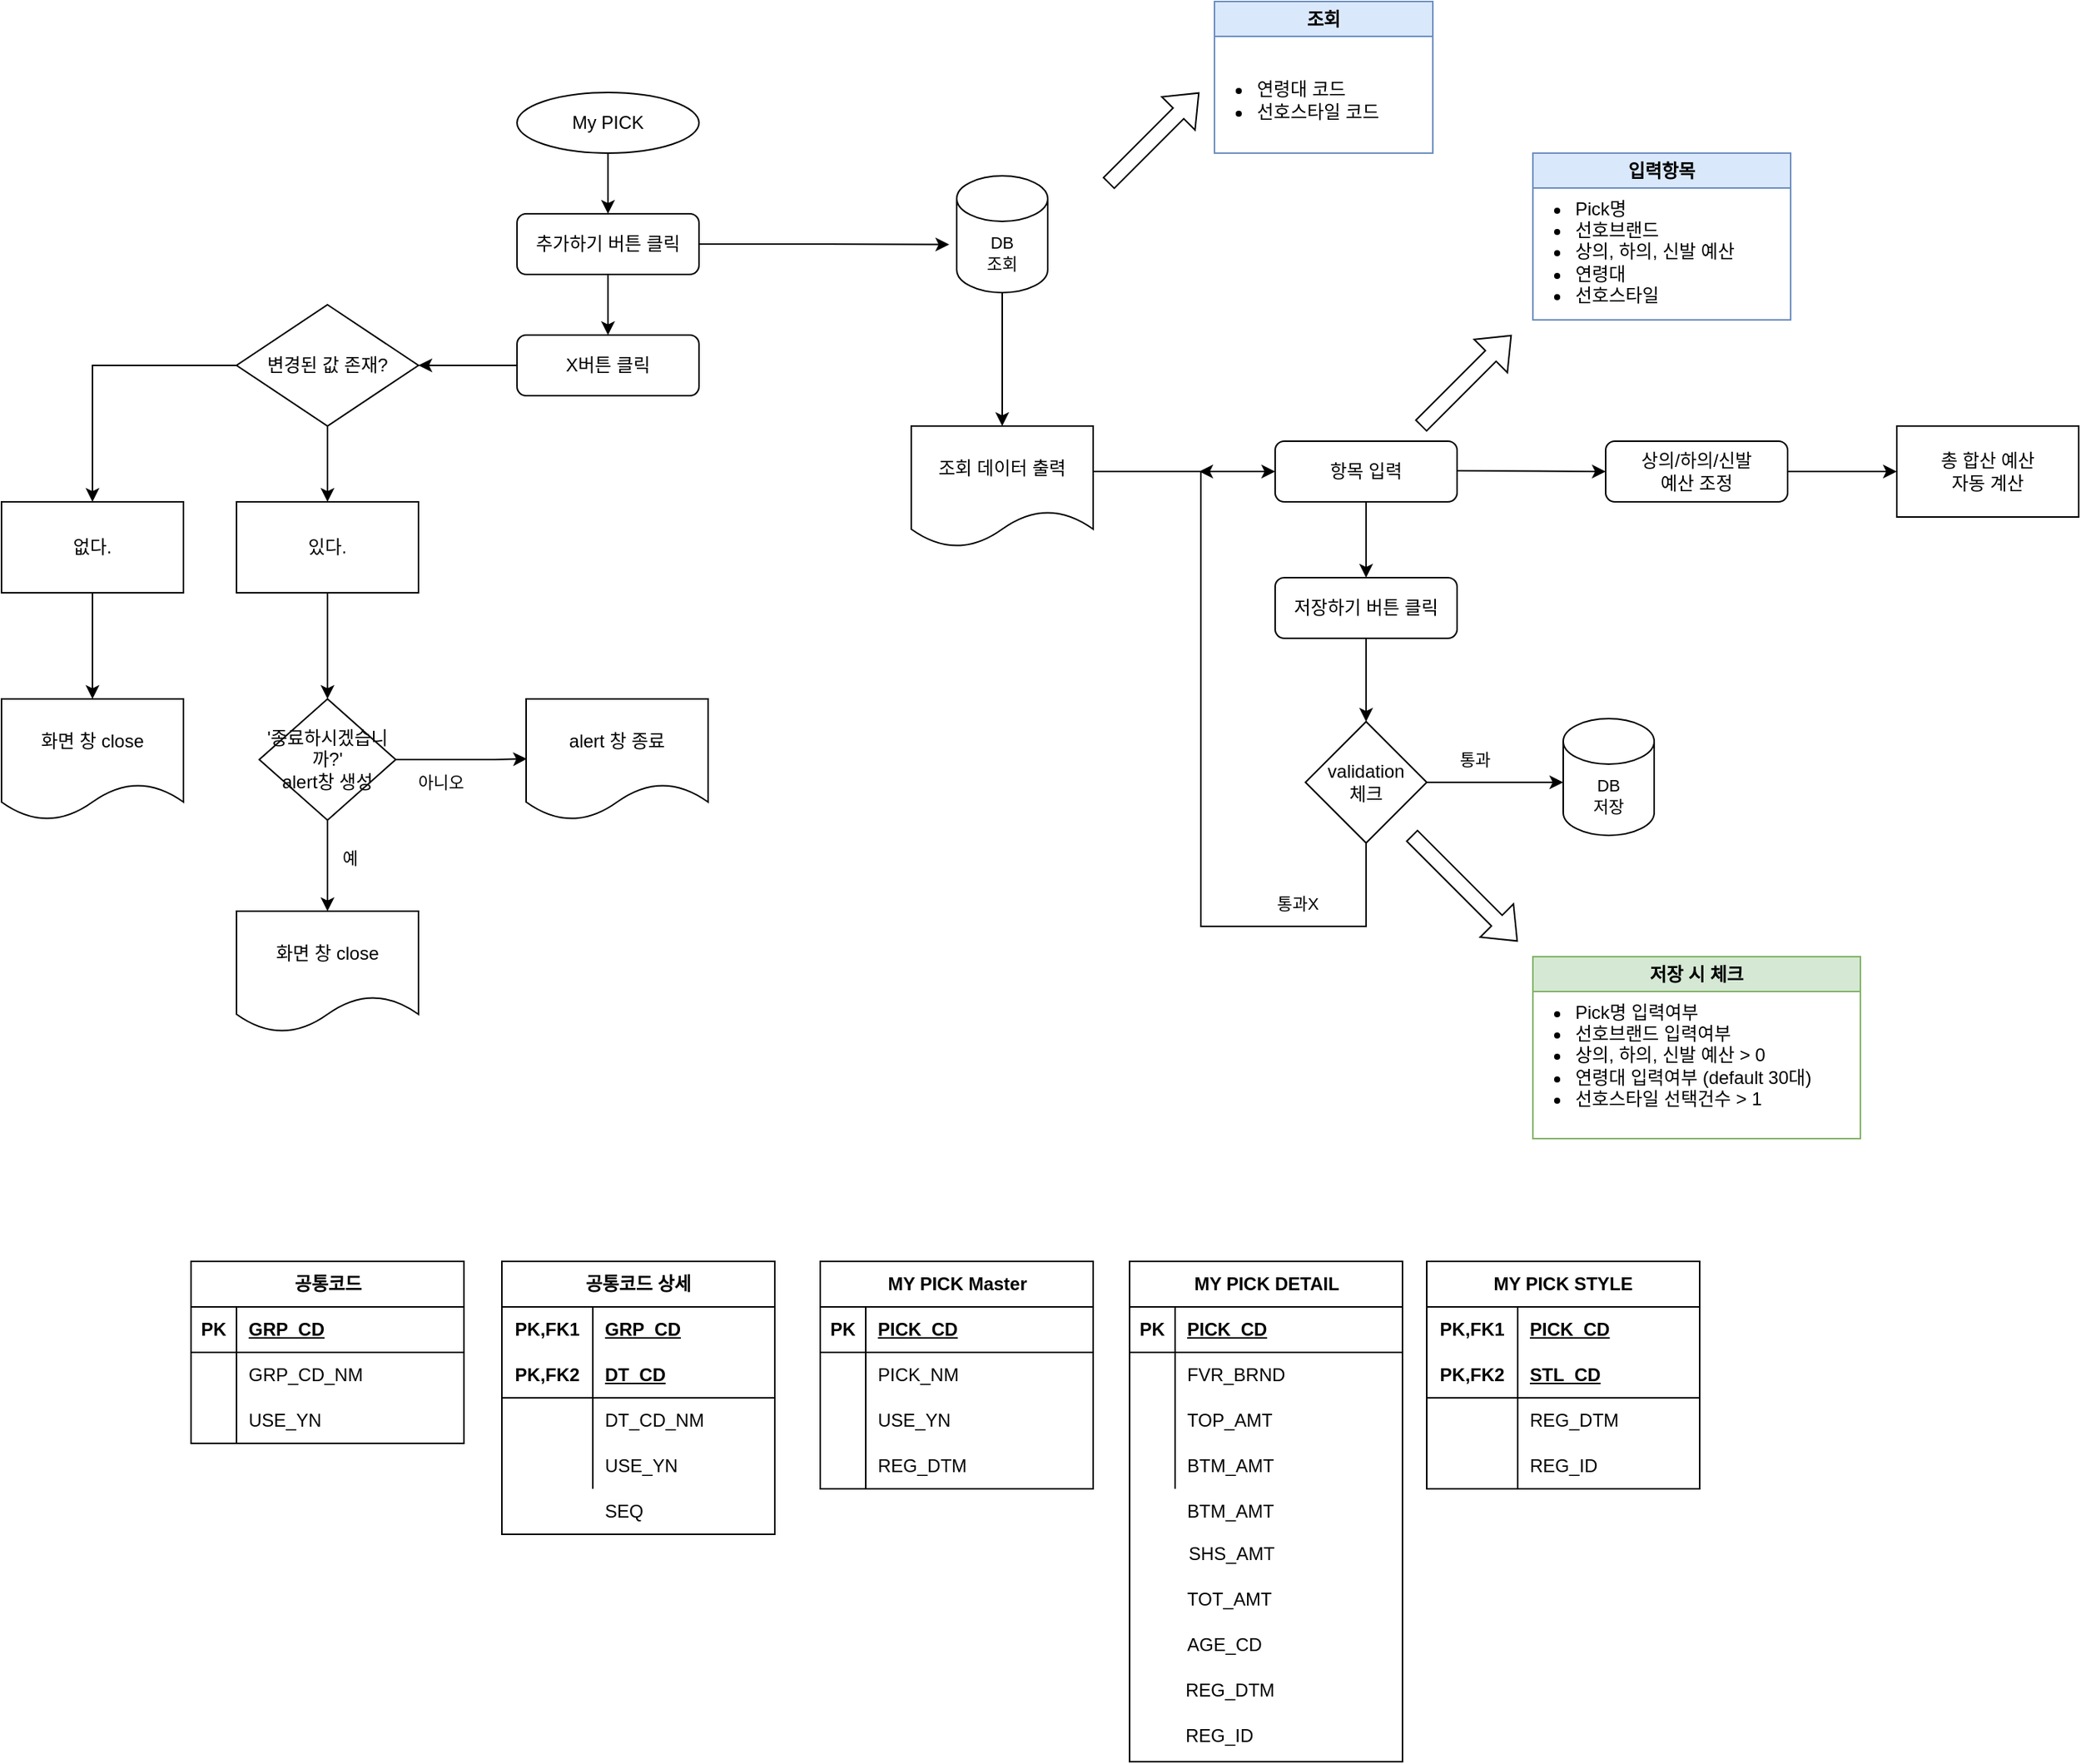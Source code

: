 <mxfile version="21.3.8" type="github">
  <diagram id="9M3qHXlabgps6SP91BO-" name="Page-1">
    <mxGraphModel dx="1418" dy="1916" grid="1" gridSize="10" guides="1" tooltips="1" connect="1" arrows="1" fold="1" page="1" pageScale="1" pageWidth="827" pageHeight="1169" math="0" shadow="0">
      <root>
        <mxCell id="0" />
        <mxCell id="1" parent="0" />
        <mxCell id="fzmjyrFyGPUT9gfRvAtI-3" value="" style="endArrow=classic;html=1;rounded=0;entryX=0.5;entryY=0;entryDx=0;entryDy=0;" parent="1" target="fzmjyrFyGPUT9gfRvAtI-10" edge="1">
          <mxGeometry width="50" height="50" relative="1" as="geometry">
            <mxPoint x="420" y="-701" as="sourcePoint" />
            <mxPoint x="414" y="-661" as="targetPoint" />
          </mxGeometry>
        </mxCell>
        <mxCell id="fzmjyrFyGPUT9gfRvAtI-9" value="My PICK" style="ellipse;whiteSpace=wrap;html=1;" parent="1" vertex="1">
          <mxGeometry x="360" y="-741" width="120" height="40" as="geometry" />
        </mxCell>
        <mxCell id="fzmjyrFyGPUT9gfRvAtI-10" value="추가하기 버튼 클릭" style="rounded=1;whiteSpace=wrap;html=1;" parent="1" vertex="1">
          <mxGeometry x="360" y="-661" width="120" height="40" as="geometry" />
        </mxCell>
        <mxCell id="fzmjyrFyGPUT9gfRvAtI-12" value="" style="endArrow=classic;html=1;rounded=0;" parent="1" edge="1" source="Lj1lpvWH2KxcPksHcl4Z-1">
          <mxGeometry width="50" height="50" relative="1" as="geometry">
            <mxPoint x="420" y="-621" as="sourcePoint" />
            <mxPoint x="420.5" y="-581" as="targetPoint" />
          </mxGeometry>
        </mxCell>
        <mxCell id="-nON0nGgF-exj52aO8rV-9" value="" style="edgeStyle=orthogonalEdgeStyle;rounded=0;orthogonalLoop=1;jettySize=auto;html=1;exitX=1;exitY=0.5;exitDx=0;exitDy=0;entryX=-0.083;entryY=0.588;entryDx=0;entryDy=0;entryPerimeter=0;" parent="1" source="fzmjyrFyGPUT9gfRvAtI-10" target="-nON0nGgF-exj52aO8rV-107" edge="1">
          <mxGeometry relative="1" as="geometry">
            <mxPoint x="630" y="-641" as="targetPoint" />
          </mxGeometry>
        </mxCell>
        <mxCell id="-nON0nGgF-exj52aO8rV-3" value="변경된 값 존재?" style="rhombus;whiteSpace=wrap;html=1;" parent="1" vertex="1">
          <mxGeometry x="175" y="-601" width="120" height="80" as="geometry" />
        </mxCell>
        <mxCell id="-nON0nGgF-exj52aO8rV-62" value="" style="edgeStyle=orthogonalEdgeStyle;rounded=0;orthogonalLoop=1;jettySize=auto;html=1;fontSize=11;entryX=0.5;entryY=0;entryDx=0;entryDy=0;exitX=0;exitY=0.5;exitDx=0;exitDy=0;" parent="1" source="-nON0nGgF-exj52aO8rV-3" target="-nON0nGgF-exj52aO8rV-5" edge="1">
          <mxGeometry relative="1" as="geometry">
            <mxPoint x="90" y="-601" as="sourcePoint" />
            <mxPoint x="100" y="-571" as="targetPoint" />
          </mxGeometry>
        </mxCell>
        <mxCell id="-nON0nGgF-exj52aO8rV-5" value="없다." style="whiteSpace=wrap;html=1;" parent="1" vertex="1">
          <mxGeometry x="20" y="-471" width="120" height="60" as="geometry" />
        </mxCell>
        <mxCell id="-nON0nGgF-exj52aO8rV-126" value="" style="edgeStyle=orthogonalEdgeStyle;rounded=0;orthogonalLoop=1;jettySize=auto;html=1;fontSize=11;exitX=0.5;exitY=1;exitDx=0;exitDy=0;entryX=0.5;entryY=0;entryDx=0;entryDy=0;" parent="1" source="-nON0nGgF-exj52aO8rV-35" target="Lj1lpvWH2KxcPksHcl4Z-9" edge="1">
          <mxGeometry relative="1" as="geometry" />
        </mxCell>
        <mxCell id="-nON0nGgF-exj52aO8rV-24" value="" style="edgeStyle=orthogonalEdgeStyle;rounded=0;orthogonalLoop=1;jettySize=auto;html=1;exitX=1;exitY=0.375;exitDx=0;exitDy=0;entryX=0;entryY=0.5;entryDx=0;entryDy=0;exitPerimeter=0;" parent="1" source="Lj1lpvWH2KxcPksHcl4Z-17" target="Lj1lpvWH2KxcPksHcl4Z-23" edge="1">
          <mxGeometry relative="1" as="geometry">
            <mxPoint x="940" y="-331" as="sourcePoint" />
            <mxPoint x="850" y="-491" as="targetPoint" />
          </mxGeometry>
        </mxCell>
        <mxCell id="-nON0nGgF-exj52aO8rV-35" value="&#39;종료하시겠습니까?&#39;&lt;br style=&quot;border-color: var(--border-color);&quot;&gt;alert창 생성" style="rhombus;whiteSpace=wrap;html=1;" parent="1" vertex="1">
          <mxGeometry x="190" y="-341" width="90" height="80" as="geometry" />
        </mxCell>
        <mxCell id="-nON0nGgF-exj52aO8rV-48" value="예" style="text;html=1;strokeColor=none;fillColor=none;align=center;verticalAlign=middle;whiteSpace=wrap;rounded=0;fontSize=11;" parent="1" vertex="1">
          <mxGeometry x="220" y="-251" width="60" height="30" as="geometry" />
        </mxCell>
        <mxCell id="-nON0nGgF-exj52aO8rV-60" value="" style="edgeStyle=orthogonalEdgeStyle;rounded=0;orthogonalLoop=1;jettySize=auto;html=1;fontSize=11;exitX=0.5;exitY=1;exitDx=0;exitDy=0;entryX=0.5;entryY=0;entryDx=0;entryDy=0;exitPerimeter=0;" parent="1" source="-nON0nGgF-exj52aO8rV-107" target="Lj1lpvWH2KxcPksHcl4Z-17" edge="1">
          <mxGeometry relative="1" as="geometry">
            <mxPoint x="680" y="-611" as="sourcePoint" />
            <mxPoint x="672" y="-521" as="targetPoint" />
          </mxGeometry>
        </mxCell>
        <mxCell id="-nON0nGgF-exj52aO8rV-82" value="validation &lt;br&gt;체크" style="rhombus;whiteSpace=wrap;html=1;" parent="1" vertex="1">
          <mxGeometry x="880" y="-326" width="80" height="80" as="geometry" />
        </mxCell>
        <mxCell id="-nON0nGgF-exj52aO8rV-103" value="통과" style="text;html=1;strokeColor=none;fillColor=none;align=center;verticalAlign=middle;whiteSpace=wrap;rounded=0;fontSize=11;" parent="1" vertex="1">
          <mxGeometry x="944" y="-316" width="96" height="30" as="geometry" />
        </mxCell>
        <mxCell id="-nON0nGgF-exj52aO8rV-107" value="DB&lt;br&gt;조회" style="shape=cylinder3;whiteSpace=wrap;html=1;boundedLbl=1;backgroundOutline=1;size=15;fontSize=11;" parent="1" vertex="1">
          <mxGeometry x="650" y="-686" width="60" height="77" as="geometry" />
        </mxCell>
        <mxCell id="-nON0nGgF-exj52aO8rV-123" value="" style="edgeStyle=orthogonalEdgeStyle;rounded=0;orthogonalLoop=1;jettySize=auto;html=1;fontSize=11;entryX=0.5;entryY=0;entryDx=0;entryDy=0;exitX=0.5;exitY=1;exitDx=0;exitDy=0;" parent="1" source="-nON0nGgF-exj52aO8rV-3" target="-nON0nGgF-exj52aO8rV-120" edge="1">
          <mxGeometry relative="1" as="geometry">
            <mxPoint x="530" y="-441" as="targetPoint" />
          </mxGeometry>
        </mxCell>
        <mxCell id="-nON0nGgF-exj52aO8rV-120" value="있다." style="whiteSpace=wrap;html=1;" parent="1" vertex="1">
          <mxGeometry x="175" y="-471" width="120" height="60" as="geometry" />
        </mxCell>
        <mxCell id="Lj1lpvWH2KxcPksHcl4Z-2" value="" style="endArrow=classic;html=1;rounded=0;" edge="1" parent="1" target="Lj1lpvWH2KxcPksHcl4Z-1">
          <mxGeometry width="50" height="50" relative="1" as="geometry">
            <mxPoint x="420" y="-621" as="sourcePoint" />
            <mxPoint x="420.5" y="-581" as="targetPoint" />
          </mxGeometry>
        </mxCell>
        <mxCell id="Lj1lpvWH2KxcPksHcl4Z-1" value="X버튼 클릭" style="rounded=1;whiteSpace=wrap;html=1;" vertex="1" parent="1">
          <mxGeometry x="360" y="-581" width="120" height="40" as="geometry" />
        </mxCell>
        <mxCell id="Lj1lpvWH2KxcPksHcl4Z-4" value="화면 창 close" style="shape=document;whiteSpace=wrap;html=1;boundedLbl=1;" vertex="1" parent="1">
          <mxGeometry x="20" y="-341" width="120" height="80" as="geometry" />
        </mxCell>
        <mxCell id="Lj1lpvWH2KxcPksHcl4Z-5" value="" style="edgeStyle=orthogonalEdgeStyle;rounded=0;orthogonalLoop=1;jettySize=auto;html=1;fontSize=11;entryX=0.5;entryY=0;entryDx=0;entryDy=0;exitX=0.5;exitY=1;exitDx=0;exitDy=0;" edge="1" parent="1" source="-nON0nGgF-exj52aO8rV-5" target="Lj1lpvWH2KxcPksHcl4Z-4">
          <mxGeometry relative="1" as="geometry">
            <mxPoint x="185" y="-551" as="sourcePoint" />
            <mxPoint x="120" y="-461" as="targetPoint" />
          </mxGeometry>
        </mxCell>
        <mxCell id="Lj1lpvWH2KxcPksHcl4Z-7" value="" style="edgeStyle=orthogonalEdgeStyle;rounded=0;orthogonalLoop=1;jettySize=auto;html=1;fontSize=11;entryX=0.5;entryY=0;entryDx=0;entryDy=0;exitX=0.5;exitY=1;exitDx=0;exitDy=0;" edge="1" parent="1" source="-nON0nGgF-exj52aO8rV-120">
          <mxGeometry relative="1" as="geometry">
            <mxPoint x="235" y="-341" as="targetPoint" />
            <mxPoint x="260" y="-381" as="sourcePoint" />
          </mxGeometry>
        </mxCell>
        <mxCell id="Lj1lpvWH2KxcPksHcl4Z-9" value="화면 창 close" style="shape=document;whiteSpace=wrap;html=1;boundedLbl=1;" vertex="1" parent="1">
          <mxGeometry x="175" y="-201" width="120" height="80" as="geometry" />
        </mxCell>
        <mxCell id="Lj1lpvWH2KxcPksHcl4Z-10" value="" style="edgeStyle=orthogonalEdgeStyle;rounded=0;orthogonalLoop=1;jettySize=auto;html=1;fontSize=11;exitX=1;exitY=0.5;exitDx=0;exitDy=0;" edge="1" parent="1" source="-nON0nGgF-exj52aO8rV-35">
          <mxGeometry relative="1" as="geometry">
            <Array as="points">
              <mxPoint x="345" y="-301" />
            </Array>
            <mxPoint x="289.5" y="-301.5" as="sourcePoint" />
            <mxPoint x="366.5" y="-301.5" as="targetPoint" />
          </mxGeometry>
        </mxCell>
        <mxCell id="Lj1lpvWH2KxcPksHcl4Z-11" value="아니오" style="text;html=1;strokeColor=none;fillColor=none;align=center;verticalAlign=middle;whiteSpace=wrap;rounded=0;fontSize=11;" vertex="1" parent="1">
          <mxGeometry x="280" y="-301" width="60" height="30" as="geometry" />
        </mxCell>
        <mxCell id="Lj1lpvWH2KxcPksHcl4Z-12" value="alert 창 종료" style="shape=document;whiteSpace=wrap;html=1;boundedLbl=1;" vertex="1" parent="1">
          <mxGeometry x="366" y="-341" width="120" height="80" as="geometry" />
        </mxCell>
        <mxCell id="Lj1lpvWH2KxcPksHcl4Z-13" value="" style="edgeStyle=orthogonalEdgeStyle;rounded=0;orthogonalLoop=1;jettySize=auto;html=1;exitX=0;exitY=0.5;exitDx=0;exitDy=0;entryX=1;entryY=0.5;entryDx=0;entryDy=0;" edge="1" parent="1" source="Lj1lpvWH2KxcPksHcl4Z-1" target="-nON0nGgF-exj52aO8rV-3">
          <mxGeometry relative="1" as="geometry">
            <mxPoint x="410" y="-506" as="sourcePoint" />
            <mxPoint x="577" y="-366" as="targetPoint" />
          </mxGeometry>
        </mxCell>
        <mxCell id="Lj1lpvWH2KxcPksHcl4Z-14" value="조회" style="swimlane;whiteSpace=wrap;html=1;fillColor=#dae8fc;strokeColor=#6c8ebf;" vertex="1" parent="1">
          <mxGeometry x="820" y="-801" width="144" height="100" as="geometry" />
        </mxCell>
        <mxCell id="Lj1lpvWH2KxcPksHcl4Z-15" value="&lt;ul&gt;&lt;li&gt;연령대 코드&lt;/li&gt;&lt;li&gt;선호스타일 코드&lt;/li&gt;&lt;/ul&gt;" style="text;html=1;align=left;verticalAlign=middle;resizable=0;points=[];autosize=1;strokeColor=none;fillColor=none;" vertex="1" parent="Lj1lpvWH2KxcPksHcl4Z-14">
          <mxGeometry x="-14" y="30" width="150" height="70" as="geometry" />
        </mxCell>
        <mxCell id="Lj1lpvWH2KxcPksHcl4Z-16" value="" style="shape=flexArrow;endArrow=classic;html=1;rounded=0;" edge="1" parent="1">
          <mxGeometry width="50" height="50" relative="1" as="geometry">
            <mxPoint x="750" y="-681" as="sourcePoint" />
            <mxPoint x="810" y="-741" as="targetPoint" />
          </mxGeometry>
        </mxCell>
        <mxCell id="Lj1lpvWH2KxcPksHcl4Z-17" value="조회 데이터 출력" style="shape=document;whiteSpace=wrap;html=1;boundedLbl=1;" vertex="1" parent="1">
          <mxGeometry x="620" y="-521" width="120" height="80" as="geometry" />
        </mxCell>
        <mxCell id="Lj1lpvWH2KxcPksHcl4Z-19" value="저장하기 버튼 클릭" style="rounded=1;whiteSpace=wrap;html=1;" vertex="1" parent="1">
          <mxGeometry x="860" y="-421" width="120" height="40" as="geometry" />
        </mxCell>
        <mxCell id="Lj1lpvWH2KxcPksHcl4Z-20" value="" style="shape=flexArrow;endArrow=classic;html=1;rounded=0;" edge="1" parent="1">
          <mxGeometry width="50" height="50" relative="1" as="geometry">
            <mxPoint x="956" y="-521" as="sourcePoint" />
            <mxPoint x="1016" y="-581" as="targetPoint" />
          </mxGeometry>
        </mxCell>
        <mxCell id="Lj1lpvWH2KxcPksHcl4Z-21" value="입력항목" style="swimlane;whiteSpace=wrap;html=1;fillColor=#dae8fc;strokeColor=#6c8ebf;startSize=23;" vertex="1" parent="1">
          <mxGeometry x="1030" y="-701" width="170" height="110" as="geometry" />
        </mxCell>
        <mxCell id="Lj1lpvWH2KxcPksHcl4Z-22" value="&lt;ul&gt;&lt;li&gt;Pick명&lt;/li&gt;&lt;li&gt;선호브랜드&lt;/li&gt;&lt;li&gt;상의, 하의, 신발 예산&lt;/li&gt;&lt;li&gt;연령대&lt;/li&gt;&lt;li&gt;선호스타일&lt;/li&gt;&lt;/ul&gt;" style="text;html=1;align=left;verticalAlign=middle;resizable=0;points=[];autosize=1;strokeColor=none;fillColor=none;" vertex="1" parent="Lj1lpvWH2KxcPksHcl4Z-21">
          <mxGeometry x="-14" y="10" width="180" height="110" as="geometry" />
        </mxCell>
        <mxCell id="Lj1lpvWH2KxcPksHcl4Z-23" value="항목 입력" style="rounded=1;whiteSpace=wrap;html=1;" vertex="1" parent="1">
          <mxGeometry x="860" y="-511" width="120" height="40" as="geometry" />
        </mxCell>
        <mxCell id="Lj1lpvWH2KxcPksHcl4Z-24" value="" style="edgeStyle=orthogonalEdgeStyle;rounded=0;orthogonalLoop=1;jettySize=auto;html=1;exitX=0.5;exitY=1;exitDx=0;exitDy=0;entryX=0.5;entryY=0;entryDx=0;entryDy=0;" edge="1" parent="1" source="Lj1lpvWH2KxcPksHcl4Z-23" target="Lj1lpvWH2KxcPksHcl4Z-19">
          <mxGeometry relative="1" as="geometry">
            <mxPoint x="760" y="-441" as="sourcePoint" />
            <mxPoint x="880" y="-441" as="targetPoint" />
          </mxGeometry>
        </mxCell>
        <mxCell id="Lj1lpvWH2KxcPksHcl4Z-25" value="" style="edgeStyle=orthogonalEdgeStyle;rounded=0;orthogonalLoop=1;jettySize=auto;html=1;exitX=0.5;exitY=1;exitDx=0;exitDy=0;entryX=0.5;entryY=0;entryDx=0;entryDy=0;" edge="1" parent="1" source="Lj1lpvWH2KxcPksHcl4Z-19" target="-nON0nGgF-exj52aO8rV-82">
          <mxGeometry relative="1" as="geometry">
            <mxPoint x="930" y="-461" as="sourcePoint" />
            <mxPoint x="930" y="-411" as="targetPoint" />
          </mxGeometry>
        </mxCell>
        <mxCell id="Lj1lpvWH2KxcPksHcl4Z-26" value="" style="edgeStyle=orthogonalEdgeStyle;rounded=0;orthogonalLoop=1;jettySize=auto;html=1;exitX=1;exitY=0.5;exitDx=0;exitDy=0;entryX=0;entryY=0.5;entryDx=0;entryDy=0;" edge="1" parent="1" source="-nON0nGgF-exj52aO8rV-82">
          <mxGeometry relative="1" as="geometry">
            <mxPoint x="930" y="-371" as="sourcePoint" />
            <mxPoint x="1050" y="-286" as="targetPoint" />
          </mxGeometry>
        </mxCell>
        <mxCell id="Lj1lpvWH2KxcPksHcl4Z-27" value="통과X" style="text;html=1;strokeColor=none;fillColor=none;align=center;verticalAlign=middle;whiteSpace=wrap;rounded=0;fontSize=11;" vertex="1" parent="1">
          <mxGeometry x="827" y="-221" width="96" height="30" as="geometry" />
        </mxCell>
        <mxCell id="Lj1lpvWH2KxcPksHcl4Z-28" value="" style="shape=flexArrow;endArrow=classic;html=1;rounded=0;" edge="1" parent="1">
          <mxGeometry width="50" height="50" relative="1" as="geometry">
            <mxPoint x="950" y="-251" as="sourcePoint" />
            <mxPoint x="1020" y="-181" as="targetPoint" />
          </mxGeometry>
        </mxCell>
        <mxCell id="Lj1lpvWH2KxcPksHcl4Z-30" value="저장 시 체크" style="swimlane;whiteSpace=wrap;html=1;fillColor=#d5e8d4;strokeColor=#82b366;startSize=23;" vertex="1" parent="1">
          <mxGeometry x="1030" y="-171" width="216" height="120" as="geometry" />
        </mxCell>
        <mxCell id="Lj1lpvWH2KxcPksHcl4Z-31" value="&lt;ul&gt;&lt;li&gt;Pick명 입력여부&lt;/li&gt;&lt;li&gt;선호브랜드 입력여부&amp;nbsp;&lt;/li&gt;&lt;li&gt;상의, 하의, 신발 예산 &amp;gt; 0&lt;/li&gt;&lt;li&gt;연령대 입력여부 (default 30대)&lt;/li&gt;&lt;li&gt;선호스타일 선택건수 &amp;gt; 1&lt;/li&gt;&lt;/ul&gt;" style="text;html=1;align=left;verticalAlign=middle;resizable=0;points=[];autosize=1;strokeColor=none;fillColor=none;" vertex="1" parent="Lj1lpvWH2KxcPksHcl4Z-30">
          <mxGeometry x="-14" y="10" width="230" height="110" as="geometry" />
        </mxCell>
        <mxCell id="Lj1lpvWH2KxcPksHcl4Z-32" value="" style="edgeStyle=orthogonalEdgeStyle;rounded=0;orthogonalLoop=1;jettySize=auto;html=1;exitX=0.5;exitY=1;exitDx=0;exitDy=0;" edge="1" parent="1" source="-nON0nGgF-exj52aO8rV-82">
          <mxGeometry relative="1" as="geometry">
            <mxPoint x="919.5" y="-206" as="sourcePoint" />
            <mxPoint x="810" y="-491" as="targetPoint" />
            <Array as="points">
              <mxPoint x="920" y="-191" />
              <mxPoint x="811" y="-191" />
            </Array>
          </mxGeometry>
        </mxCell>
        <mxCell id="Lj1lpvWH2KxcPksHcl4Z-36" value="DB&lt;br&gt;저장" style="shape=cylinder3;whiteSpace=wrap;html=1;boundedLbl=1;backgroundOutline=1;size=15;fontSize=11;" vertex="1" parent="1">
          <mxGeometry x="1050" y="-328" width="60" height="77" as="geometry" />
        </mxCell>
        <mxCell id="Lj1lpvWH2KxcPksHcl4Z-37" value="" style="edgeStyle=orthogonalEdgeStyle;rounded=0;orthogonalLoop=1;jettySize=auto;html=1;exitX=1;exitY=0.375;exitDx=0;exitDy=0;entryX=0;entryY=0.5;entryDx=0;entryDy=0;exitPerimeter=0;" edge="1" parent="1" target="Lj1lpvWH2KxcPksHcl4Z-38">
          <mxGeometry relative="1" as="geometry">
            <mxPoint x="980" y="-491.5" as="sourcePoint" />
            <mxPoint x="1100" y="-491.5" as="targetPoint" />
          </mxGeometry>
        </mxCell>
        <mxCell id="Lj1lpvWH2KxcPksHcl4Z-38" value="상의/하의/신발&lt;br&gt;예산 조정" style="rounded=1;whiteSpace=wrap;html=1;" vertex="1" parent="1">
          <mxGeometry x="1078" y="-511" width="120" height="40" as="geometry" />
        </mxCell>
        <mxCell id="Lj1lpvWH2KxcPksHcl4Z-39" value="총 합산 예산&lt;br&gt;자동 계산" style="whiteSpace=wrap;html=1;" vertex="1" parent="1">
          <mxGeometry x="1270" y="-521" width="120" height="60" as="geometry" />
        </mxCell>
        <mxCell id="Lj1lpvWH2KxcPksHcl4Z-40" value="" style="edgeStyle=orthogonalEdgeStyle;rounded=0;orthogonalLoop=1;jettySize=auto;html=1;exitX=1;exitY=0.5;exitDx=0;exitDy=0;entryX=0;entryY=0.5;entryDx=0;entryDy=0;" edge="1" parent="1" source="Lj1lpvWH2KxcPksHcl4Z-38" target="Lj1lpvWH2KxcPksHcl4Z-39">
          <mxGeometry relative="1" as="geometry">
            <mxPoint x="990" y="-442" as="sourcePoint" />
            <mxPoint x="1088" y="-441.5" as="targetPoint" />
          </mxGeometry>
        </mxCell>
        <mxCell id="Lj1lpvWH2KxcPksHcl4Z-41" value="공통코드" style="shape=table;startSize=30;container=1;collapsible=1;childLayout=tableLayout;fixedRows=1;rowLines=0;fontStyle=1;align=center;resizeLast=1;html=1;" vertex="1" parent="1">
          <mxGeometry x="145" y="30" width="180" height="120" as="geometry">
            <mxRectangle x="145" y="30" width="90" height="30" as="alternateBounds" />
          </mxGeometry>
        </mxCell>
        <mxCell id="Lj1lpvWH2KxcPksHcl4Z-42" value="" style="shape=tableRow;horizontal=0;startSize=0;swimlaneHead=0;swimlaneBody=0;fillColor=none;collapsible=0;dropTarget=0;points=[[0,0.5],[1,0.5]];portConstraint=eastwest;top=0;left=0;right=0;bottom=1;" vertex="1" parent="Lj1lpvWH2KxcPksHcl4Z-41">
          <mxGeometry y="30" width="180" height="30" as="geometry" />
        </mxCell>
        <mxCell id="Lj1lpvWH2KxcPksHcl4Z-43" value="PK" style="shape=partialRectangle;connectable=0;fillColor=none;top=0;left=0;bottom=0;right=0;fontStyle=1;overflow=hidden;whiteSpace=wrap;html=1;" vertex="1" parent="Lj1lpvWH2KxcPksHcl4Z-42">
          <mxGeometry width="30" height="30" as="geometry">
            <mxRectangle width="30" height="30" as="alternateBounds" />
          </mxGeometry>
        </mxCell>
        <mxCell id="Lj1lpvWH2KxcPksHcl4Z-44" value="GRP_CD" style="shape=partialRectangle;connectable=0;fillColor=none;top=0;left=0;bottom=0;right=0;align=left;spacingLeft=6;fontStyle=5;overflow=hidden;whiteSpace=wrap;html=1;" vertex="1" parent="Lj1lpvWH2KxcPksHcl4Z-42">
          <mxGeometry x="30" width="150" height="30" as="geometry">
            <mxRectangle width="150" height="30" as="alternateBounds" />
          </mxGeometry>
        </mxCell>
        <mxCell id="Lj1lpvWH2KxcPksHcl4Z-45" value="" style="shape=tableRow;horizontal=0;startSize=0;swimlaneHead=0;swimlaneBody=0;fillColor=none;collapsible=0;dropTarget=0;points=[[0,0.5],[1,0.5]];portConstraint=eastwest;top=0;left=0;right=0;bottom=0;" vertex="1" parent="Lj1lpvWH2KxcPksHcl4Z-41">
          <mxGeometry y="60" width="180" height="30" as="geometry" />
        </mxCell>
        <mxCell id="Lj1lpvWH2KxcPksHcl4Z-46" value="" style="shape=partialRectangle;connectable=0;fillColor=none;top=0;left=0;bottom=0;right=0;editable=1;overflow=hidden;whiteSpace=wrap;html=1;" vertex="1" parent="Lj1lpvWH2KxcPksHcl4Z-45">
          <mxGeometry width="30" height="30" as="geometry">
            <mxRectangle width="30" height="30" as="alternateBounds" />
          </mxGeometry>
        </mxCell>
        <mxCell id="Lj1lpvWH2KxcPksHcl4Z-47" value="GRP_CD_NM" style="shape=partialRectangle;connectable=0;fillColor=none;top=0;left=0;bottom=0;right=0;align=left;spacingLeft=6;overflow=hidden;whiteSpace=wrap;html=1;" vertex="1" parent="Lj1lpvWH2KxcPksHcl4Z-45">
          <mxGeometry x="30" width="150" height="30" as="geometry">
            <mxRectangle width="150" height="30" as="alternateBounds" />
          </mxGeometry>
        </mxCell>
        <mxCell id="Lj1lpvWH2KxcPksHcl4Z-48" value="" style="shape=tableRow;horizontal=0;startSize=0;swimlaneHead=0;swimlaneBody=0;fillColor=none;collapsible=0;dropTarget=0;points=[[0,0.5],[1,0.5]];portConstraint=eastwest;top=0;left=0;right=0;bottom=0;" vertex="1" parent="Lj1lpvWH2KxcPksHcl4Z-41">
          <mxGeometry y="90" width="180" height="30" as="geometry" />
        </mxCell>
        <mxCell id="Lj1lpvWH2KxcPksHcl4Z-49" value="" style="shape=partialRectangle;connectable=0;fillColor=none;top=0;left=0;bottom=0;right=0;editable=1;overflow=hidden;whiteSpace=wrap;html=1;" vertex="1" parent="Lj1lpvWH2KxcPksHcl4Z-48">
          <mxGeometry width="30" height="30" as="geometry">
            <mxRectangle width="30" height="30" as="alternateBounds" />
          </mxGeometry>
        </mxCell>
        <mxCell id="Lj1lpvWH2KxcPksHcl4Z-50" value="USE_YN" style="shape=partialRectangle;connectable=0;fillColor=none;top=0;left=0;bottom=0;right=0;align=left;spacingLeft=6;overflow=hidden;whiteSpace=wrap;html=1;" vertex="1" parent="Lj1lpvWH2KxcPksHcl4Z-48">
          <mxGeometry x="30" width="150" height="30" as="geometry">
            <mxRectangle width="150" height="30" as="alternateBounds" />
          </mxGeometry>
        </mxCell>
        <mxCell id="Lj1lpvWH2KxcPksHcl4Z-70" value="MY PICK Master" style="shape=table;startSize=30;container=1;collapsible=1;childLayout=tableLayout;fixedRows=1;rowLines=0;fontStyle=1;align=center;resizeLast=1;html=1;" vertex="1" parent="1">
          <mxGeometry x="560" y="30" width="180" height="150" as="geometry" />
        </mxCell>
        <mxCell id="Lj1lpvWH2KxcPksHcl4Z-71" value="" style="shape=tableRow;horizontal=0;startSize=0;swimlaneHead=0;swimlaneBody=0;fillColor=none;collapsible=0;dropTarget=0;points=[[0,0.5],[1,0.5]];portConstraint=eastwest;top=0;left=0;right=0;bottom=1;" vertex="1" parent="Lj1lpvWH2KxcPksHcl4Z-70">
          <mxGeometry y="30" width="180" height="30" as="geometry" />
        </mxCell>
        <mxCell id="Lj1lpvWH2KxcPksHcl4Z-72" value="PK" style="shape=partialRectangle;connectable=0;fillColor=none;top=0;left=0;bottom=0;right=0;fontStyle=1;overflow=hidden;whiteSpace=wrap;html=1;" vertex="1" parent="Lj1lpvWH2KxcPksHcl4Z-71">
          <mxGeometry width="30" height="30" as="geometry">
            <mxRectangle width="30" height="30" as="alternateBounds" />
          </mxGeometry>
        </mxCell>
        <mxCell id="Lj1lpvWH2KxcPksHcl4Z-73" value="PICK_CD" style="shape=partialRectangle;connectable=0;fillColor=none;top=0;left=0;bottom=0;right=0;align=left;spacingLeft=6;fontStyle=5;overflow=hidden;whiteSpace=wrap;html=1;" vertex="1" parent="Lj1lpvWH2KxcPksHcl4Z-71">
          <mxGeometry x="30" width="150" height="30" as="geometry">
            <mxRectangle width="150" height="30" as="alternateBounds" />
          </mxGeometry>
        </mxCell>
        <mxCell id="Lj1lpvWH2KxcPksHcl4Z-74" value="" style="shape=tableRow;horizontal=0;startSize=0;swimlaneHead=0;swimlaneBody=0;fillColor=none;collapsible=0;dropTarget=0;points=[[0,0.5],[1,0.5]];portConstraint=eastwest;top=0;left=0;right=0;bottom=0;" vertex="1" parent="Lj1lpvWH2KxcPksHcl4Z-70">
          <mxGeometry y="60" width="180" height="30" as="geometry" />
        </mxCell>
        <mxCell id="Lj1lpvWH2KxcPksHcl4Z-75" value="" style="shape=partialRectangle;connectable=0;fillColor=none;top=0;left=0;bottom=0;right=0;editable=1;overflow=hidden;whiteSpace=wrap;html=1;" vertex="1" parent="Lj1lpvWH2KxcPksHcl4Z-74">
          <mxGeometry width="30" height="30" as="geometry">
            <mxRectangle width="30" height="30" as="alternateBounds" />
          </mxGeometry>
        </mxCell>
        <mxCell id="Lj1lpvWH2KxcPksHcl4Z-76" value="PICK_NM" style="shape=partialRectangle;connectable=0;fillColor=none;top=0;left=0;bottom=0;right=0;align=left;spacingLeft=6;overflow=hidden;whiteSpace=wrap;html=1;" vertex="1" parent="Lj1lpvWH2KxcPksHcl4Z-74">
          <mxGeometry x="30" width="150" height="30" as="geometry">
            <mxRectangle width="150" height="30" as="alternateBounds" />
          </mxGeometry>
        </mxCell>
        <mxCell id="Lj1lpvWH2KxcPksHcl4Z-77" value="" style="shape=tableRow;horizontal=0;startSize=0;swimlaneHead=0;swimlaneBody=0;fillColor=none;collapsible=0;dropTarget=0;points=[[0,0.5],[1,0.5]];portConstraint=eastwest;top=0;left=0;right=0;bottom=0;" vertex="1" parent="Lj1lpvWH2KxcPksHcl4Z-70">
          <mxGeometry y="90" width="180" height="30" as="geometry" />
        </mxCell>
        <mxCell id="Lj1lpvWH2KxcPksHcl4Z-78" value="" style="shape=partialRectangle;connectable=0;fillColor=none;top=0;left=0;bottom=0;right=0;editable=1;overflow=hidden;whiteSpace=wrap;html=1;" vertex="1" parent="Lj1lpvWH2KxcPksHcl4Z-77">
          <mxGeometry width="30" height="30" as="geometry">
            <mxRectangle width="30" height="30" as="alternateBounds" />
          </mxGeometry>
        </mxCell>
        <mxCell id="Lj1lpvWH2KxcPksHcl4Z-79" value="USE_YN" style="shape=partialRectangle;connectable=0;fillColor=none;top=0;left=0;bottom=0;right=0;align=left;spacingLeft=6;overflow=hidden;whiteSpace=wrap;html=1;" vertex="1" parent="Lj1lpvWH2KxcPksHcl4Z-77">
          <mxGeometry x="30" width="150" height="30" as="geometry">
            <mxRectangle width="150" height="30" as="alternateBounds" />
          </mxGeometry>
        </mxCell>
        <mxCell id="Lj1lpvWH2KxcPksHcl4Z-80" value="" style="shape=tableRow;horizontal=0;startSize=0;swimlaneHead=0;swimlaneBody=0;fillColor=none;collapsible=0;dropTarget=0;points=[[0,0.5],[1,0.5]];portConstraint=eastwest;top=0;left=0;right=0;bottom=0;" vertex="1" parent="Lj1lpvWH2KxcPksHcl4Z-70">
          <mxGeometry y="120" width="180" height="30" as="geometry" />
        </mxCell>
        <mxCell id="Lj1lpvWH2KxcPksHcl4Z-81" value="" style="shape=partialRectangle;connectable=0;fillColor=none;top=0;left=0;bottom=0;right=0;editable=1;overflow=hidden;whiteSpace=wrap;html=1;" vertex="1" parent="Lj1lpvWH2KxcPksHcl4Z-80">
          <mxGeometry width="30" height="30" as="geometry">
            <mxRectangle width="30" height="30" as="alternateBounds" />
          </mxGeometry>
        </mxCell>
        <mxCell id="Lj1lpvWH2KxcPksHcl4Z-82" value="REG_DTM" style="shape=partialRectangle;connectable=0;fillColor=none;top=0;left=0;bottom=0;right=0;align=left;spacingLeft=6;overflow=hidden;whiteSpace=wrap;html=1;" vertex="1" parent="Lj1lpvWH2KxcPksHcl4Z-80">
          <mxGeometry x="30" width="150" height="30" as="geometry">
            <mxRectangle width="150" height="30" as="alternateBounds" />
          </mxGeometry>
        </mxCell>
        <mxCell id="Lj1lpvWH2KxcPksHcl4Z-83" value="MY PICK DETAIL" style="shape=table;startSize=30;container=1;collapsible=1;childLayout=tableLayout;fixedRows=1;rowLines=0;fontStyle=1;align=center;resizeLast=1;html=1;" vertex="1" parent="1">
          <mxGeometry x="764" y="30" width="180" height="330" as="geometry" />
        </mxCell>
        <mxCell id="Lj1lpvWH2KxcPksHcl4Z-84" value="" style="shape=tableRow;horizontal=0;startSize=0;swimlaneHead=0;swimlaneBody=0;fillColor=none;collapsible=0;dropTarget=0;points=[[0,0.5],[1,0.5]];portConstraint=eastwest;top=0;left=0;right=0;bottom=1;" vertex="1" parent="Lj1lpvWH2KxcPksHcl4Z-83">
          <mxGeometry y="30" width="180" height="30" as="geometry" />
        </mxCell>
        <mxCell id="Lj1lpvWH2KxcPksHcl4Z-85" value="PK" style="shape=partialRectangle;connectable=0;fillColor=none;top=0;left=0;bottom=0;right=0;fontStyle=1;overflow=hidden;whiteSpace=wrap;html=1;" vertex="1" parent="Lj1lpvWH2KxcPksHcl4Z-84">
          <mxGeometry width="30" height="30" as="geometry">
            <mxRectangle width="30" height="30" as="alternateBounds" />
          </mxGeometry>
        </mxCell>
        <mxCell id="Lj1lpvWH2KxcPksHcl4Z-86" value="PICK_CD" style="shape=partialRectangle;connectable=0;fillColor=none;top=0;left=0;bottom=0;right=0;align=left;spacingLeft=6;fontStyle=5;overflow=hidden;whiteSpace=wrap;html=1;" vertex="1" parent="Lj1lpvWH2KxcPksHcl4Z-84">
          <mxGeometry x="30" width="150" height="30" as="geometry">
            <mxRectangle width="150" height="30" as="alternateBounds" />
          </mxGeometry>
        </mxCell>
        <mxCell id="Lj1lpvWH2KxcPksHcl4Z-87" value="" style="shape=tableRow;horizontal=0;startSize=0;swimlaneHead=0;swimlaneBody=0;fillColor=none;collapsible=0;dropTarget=0;points=[[0,0.5],[1,0.5]];portConstraint=eastwest;top=0;left=0;right=0;bottom=0;" vertex="1" parent="Lj1lpvWH2KxcPksHcl4Z-83">
          <mxGeometry y="60" width="180" height="30" as="geometry" />
        </mxCell>
        <mxCell id="Lj1lpvWH2KxcPksHcl4Z-88" value="" style="shape=partialRectangle;connectable=0;fillColor=none;top=0;left=0;bottom=0;right=0;editable=1;overflow=hidden;whiteSpace=wrap;html=1;" vertex="1" parent="Lj1lpvWH2KxcPksHcl4Z-87">
          <mxGeometry width="30" height="30" as="geometry">
            <mxRectangle width="30" height="30" as="alternateBounds" />
          </mxGeometry>
        </mxCell>
        <mxCell id="Lj1lpvWH2KxcPksHcl4Z-89" value="FVR_BRND" style="shape=partialRectangle;connectable=0;fillColor=none;top=0;left=0;bottom=0;right=0;align=left;spacingLeft=6;overflow=hidden;whiteSpace=wrap;html=1;" vertex="1" parent="Lj1lpvWH2KxcPksHcl4Z-87">
          <mxGeometry x="30" width="150" height="30" as="geometry">
            <mxRectangle width="150" height="30" as="alternateBounds" />
          </mxGeometry>
        </mxCell>
        <mxCell id="Lj1lpvWH2KxcPksHcl4Z-90" value="" style="shape=tableRow;horizontal=0;startSize=0;swimlaneHead=0;swimlaneBody=0;fillColor=none;collapsible=0;dropTarget=0;points=[[0,0.5],[1,0.5]];portConstraint=eastwest;top=0;left=0;right=0;bottom=0;" vertex="1" parent="Lj1lpvWH2KxcPksHcl4Z-83">
          <mxGeometry y="90" width="180" height="30" as="geometry" />
        </mxCell>
        <mxCell id="Lj1lpvWH2KxcPksHcl4Z-91" value="" style="shape=partialRectangle;connectable=0;fillColor=none;top=0;left=0;bottom=0;right=0;editable=1;overflow=hidden;whiteSpace=wrap;html=1;" vertex="1" parent="Lj1lpvWH2KxcPksHcl4Z-90">
          <mxGeometry width="30" height="30" as="geometry">
            <mxRectangle width="30" height="30" as="alternateBounds" />
          </mxGeometry>
        </mxCell>
        <mxCell id="Lj1lpvWH2KxcPksHcl4Z-92" value="TOP_AMT" style="shape=partialRectangle;connectable=0;fillColor=none;top=0;left=0;bottom=0;right=0;align=left;spacingLeft=6;overflow=hidden;whiteSpace=wrap;html=1;" vertex="1" parent="Lj1lpvWH2KxcPksHcl4Z-90">
          <mxGeometry x="30" width="150" height="30" as="geometry">
            <mxRectangle width="150" height="30" as="alternateBounds" />
          </mxGeometry>
        </mxCell>
        <mxCell id="Lj1lpvWH2KxcPksHcl4Z-93" value="" style="shape=tableRow;horizontal=0;startSize=0;swimlaneHead=0;swimlaneBody=0;fillColor=none;collapsible=0;dropTarget=0;points=[[0,0.5],[1,0.5]];portConstraint=eastwest;top=0;left=0;right=0;bottom=0;" vertex="1" parent="Lj1lpvWH2KxcPksHcl4Z-83">
          <mxGeometry y="120" width="180" height="30" as="geometry" />
        </mxCell>
        <mxCell id="Lj1lpvWH2KxcPksHcl4Z-94" value="" style="shape=partialRectangle;connectable=0;fillColor=none;top=0;left=0;bottom=0;right=0;editable=1;overflow=hidden;whiteSpace=wrap;html=1;" vertex="1" parent="Lj1lpvWH2KxcPksHcl4Z-93">
          <mxGeometry width="30" height="30" as="geometry">
            <mxRectangle width="30" height="30" as="alternateBounds" />
          </mxGeometry>
        </mxCell>
        <mxCell id="Lj1lpvWH2KxcPksHcl4Z-95" value="BTM_AMT" style="shape=partialRectangle;connectable=0;fillColor=none;top=0;left=0;bottom=0;right=0;align=left;spacingLeft=6;overflow=hidden;whiteSpace=wrap;html=1;" vertex="1" parent="Lj1lpvWH2KxcPksHcl4Z-93">
          <mxGeometry x="30" width="150" height="30" as="geometry">
            <mxRectangle width="150" height="30" as="alternateBounds" />
          </mxGeometry>
        </mxCell>
        <mxCell id="Lj1lpvWH2KxcPksHcl4Z-123" value="공통코드 상세" style="shape=table;startSize=30;container=1;collapsible=1;childLayout=tableLayout;fixedRows=1;rowLines=0;fontStyle=1;align=center;resizeLast=1;html=1;whiteSpace=wrap;" vertex="1" parent="1">
          <mxGeometry x="350" y="30" width="180" height="180" as="geometry" />
        </mxCell>
        <mxCell id="Lj1lpvWH2KxcPksHcl4Z-124" value="" style="shape=tableRow;horizontal=0;startSize=0;swimlaneHead=0;swimlaneBody=0;fillColor=none;collapsible=0;dropTarget=0;points=[[0,0.5],[1,0.5]];portConstraint=eastwest;top=0;left=0;right=0;bottom=0;html=1;" vertex="1" parent="Lj1lpvWH2KxcPksHcl4Z-123">
          <mxGeometry y="30" width="180" height="30" as="geometry" />
        </mxCell>
        <mxCell id="Lj1lpvWH2KxcPksHcl4Z-125" value="PK,FK1" style="shape=partialRectangle;connectable=0;fillColor=none;top=0;left=0;bottom=0;right=0;fontStyle=1;overflow=hidden;html=1;whiteSpace=wrap;" vertex="1" parent="Lj1lpvWH2KxcPksHcl4Z-124">
          <mxGeometry width="60" height="30" as="geometry">
            <mxRectangle width="60" height="30" as="alternateBounds" />
          </mxGeometry>
        </mxCell>
        <mxCell id="Lj1lpvWH2KxcPksHcl4Z-126" value="GRP_CD" style="shape=partialRectangle;connectable=0;fillColor=none;top=0;left=0;bottom=0;right=0;align=left;spacingLeft=6;fontStyle=5;overflow=hidden;html=1;whiteSpace=wrap;" vertex="1" parent="Lj1lpvWH2KxcPksHcl4Z-124">
          <mxGeometry x="60" width="120" height="30" as="geometry">
            <mxRectangle width="120" height="30" as="alternateBounds" />
          </mxGeometry>
        </mxCell>
        <mxCell id="Lj1lpvWH2KxcPksHcl4Z-127" value="" style="shape=tableRow;horizontal=0;startSize=0;swimlaneHead=0;swimlaneBody=0;fillColor=none;collapsible=0;dropTarget=0;points=[[0,0.5],[1,0.5]];portConstraint=eastwest;top=0;left=0;right=0;bottom=1;html=1;" vertex="1" parent="Lj1lpvWH2KxcPksHcl4Z-123">
          <mxGeometry y="60" width="180" height="30" as="geometry" />
        </mxCell>
        <mxCell id="Lj1lpvWH2KxcPksHcl4Z-128" value="PK,FK2" style="shape=partialRectangle;connectable=0;fillColor=none;top=0;left=0;bottom=0;right=0;fontStyle=1;overflow=hidden;html=1;whiteSpace=wrap;" vertex="1" parent="Lj1lpvWH2KxcPksHcl4Z-127">
          <mxGeometry width="60" height="30" as="geometry">
            <mxRectangle width="60" height="30" as="alternateBounds" />
          </mxGeometry>
        </mxCell>
        <mxCell id="Lj1lpvWH2KxcPksHcl4Z-129" value="DT_CD" style="shape=partialRectangle;connectable=0;fillColor=none;top=0;left=0;bottom=0;right=0;align=left;spacingLeft=6;fontStyle=5;overflow=hidden;html=1;whiteSpace=wrap;" vertex="1" parent="Lj1lpvWH2KxcPksHcl4Z-127">
          <mxGeometry x="60" width="120" height="30" as="geometry">
            <mxRectangle width="120" height="30" as="alternateBounds" />
          </mxGeometry>
        </mxCell>
        <mxCell id="Lj1lpvWH2KxcPksHcl4Z-130" value="" style="shape=tableRow;horizontal=0;startSize=0;swimlaneHead=0;swimlaneBody=0;fillColor=none;collapsible=0;dropTarget=0;points=[[0,0.5],[1,0.5]];portConstraint=eastwest;top=0;left=0;right=0;bottom=0;html=1;" vertex="1" parent="Lj1lpvWH2KxcPksHcl4Z-123">
          <mxGeometry y="90" width="180" height="30" as="geometry" />
        </mxCell>
        <mxCell id="Lj1lpvWH2KxcPksHcl4Z-131" value="" style="shape=partialRectangle;connectable=0;fillColor=none;top=0;left=0;bottom=0;right=0;editable=1;overflow=hidden;html=1;whiteSpace=wrap;" vertex="1" parent="Lj1lpvWH2KxcPksHcl4Z-130">
          <mxGeometry width="60" height="30" as="geometry">
            <mxRectangle width="60" height="30" as="alternateBounds" />
          </mxGeometry>
        </mxCell>
        <mxCell id="Lj1lpvWH2KxcPksHcl4Z-132" value="DT_CD_NM" style="shape=partialRectangle;connectable=0;fillColor=none;top=0;left=0;bottom=0;right=0;align=left;spacingLeft=6;overflow=hidden;html=1;whiteSpace=wrap;" vertex="1" parent="Lj1lpvWH2KxcPksHcl4Z-130">
          <mxGeometry x="60" width="120" height="30" as="geometry">
            <mxRectangle width="120" height="30" as="alternateBounds" />
          </mxGeometry>
        </mxCell>
        <mxCell id="Lj1lpvWH2KxcPksHcl4Z-133" value="" style="shape=tableRow;horizontal=0;startSize=0;swimlaneHead=0;swimlaneBody=0;fillColor=none;collapsible=0;dropTarget=0;points=[[0,0.5],[1,0.5]];portConstraint=eastwest;top=0;left=0;right=0;bottom=0;html=1;" vertex="1" parent="Lj1lpvWH2KxcPksHcl4Z-123">
          <mxGeometry y="120" width="180" height="30" as="geometry" />
        </mxCell>
        <mxCell id="Lj1lpvWH2KxcPksHcl4Z-134" value="" style="shape=partialRectangle;connectable=0;fillColor=none;top=0;left=0;bottom=0;right=0;editable=1;overflow=hidden;html=1;whiteSpace=wrap;" vertex="1" parent="Lj1lpvWH2KxcPksHcl4Z-133">
          <mxGeometry width="60" height="30" as="geometry">
            <mxRectangle width="60" height="30" as="alternateBounds" />
          </mxGeometry>
        </mxCell>
        <mxCell id="Lj1lpvWH2KxcPksHcl4Z-135" value="USE_YN" style="shape=partialRectangle;connectable=0;fillColor=none;top=0;left=0;bottom=0;right=0;align=left;spacingLeft=6;overflow=hidden;html=1;whiteSpace=wrap;" vertex="1" parent="Lj1lpvWH2KxcPksHcl4Z-133">
          <mxGeometry x="60" width="120" height="30" as="geometry">
            <mxRectangle width="120" height="30" as="alternateBounds" />
          </mxGeometry>
        </mxCell>
        <mxCell id="Lj1lpvWH2KxcPksHcl4Z-136" value="" style="shape=tableRow;horizontal=0;startSize=0;swimlaneHead=0;swimlaneBody=0;fillColor=none;collapsible=0;dropTarget=0;points=[[0,0.5],[1,0.5]];portConstraint=eastwest;top=0;left=0;right=0;bottom=0;html=1;" vertex="1" parent="1">
          <mxGeometry x="350" y="180" width="180" height="30" as="geometry" />
        </mxCell>
        <mxCell id="Lj1lpvWH2KxcPksHcl4Z-137" value="" style="shape=partialRectangle;connectable=0;fillColor=none;top=0;left=0;bottom=0;right=0;editable=1;overflow=hidden;html=1;whiteSpace=wrap;" vertex="1" parent="Lj1lpvWH2KxcPksHcl4Z-136">
          <mxGeometry width="60" height="30" as="geometry">
            <mxRectangle width="60" height="30" as="alternateBounds" />
          </mxGeometry>
        </mxCell>
        <mxCell id="Lj1lpvWH2KxcPksHcl4Z-138" value="SEQ" style="shape=partialRectangle;connectable=0;fillColor=none;top=0;left=0;bottom=0;right=0;align=left;spacingLeft=6;overflow=hidden;html=1;whiteSpace=wrap;" vertex="1" parent="Lj1lpvWH2KxcPksHcl4Z-136">
          <mxGeometry x="60" width="120" height="30" as="geometry">
            <mxRectangle width="120" height="30" as="alternateBounds" />
          </mxGeometry>
        </mxCell>
        <mxCell id="Lj1lpvWH2KxcPksHcl4Z-139" value="" style="shape=partialRectangle;connectable=0;fillColor=none;top=0;left=0;bottom=0;right=0;editable=1;overflow=hidden;html=1;whiteSpace=wrap;" vertex="1" parent="1">
          <mxGeometry x="360" y="160" width="60" height="30" as="geometry">
            <mxRectangle width="60" height="30" as="alternateBounds" />
          </mxGeometry>
        </mxCell>
        <mxCell id="Lj1lpvWH2KxcPksHcl4Z-140" value="MY PICK STYLE" style="shape=table;startSize=30;container=1;collapsible=1;childLayout=tableLayout;fixedRows=1;rowLines=0;fontStyle=1;align=center;resizeLast=1;html=1;whiteSpace=wrap;" vertex="1" parent="1">
          <mxGeometry x="960" y="30" width="180" height="150" as="geometry" />
        </mxCell>
        <mxCell id="Lj1lpvWH2KxcPksHcl4Z-141" value="" style="shape=tableRow;horizontal=0;startSize=0;swimlaneHead=0;swimlaneBody=0;fillColor=none;collapsible=0;dropTarget=0;points=[[0,0.5],[1,0.5]];portConstraint=eastwest;top=0;left=0;right=0;bottom=0;html=1;" vertex="1" parent="Lj1lpvWH2KxcPksHcl4Z-140">
          <mxGeometry y="30" width="180" height="30" as="geometry" />
        </mxCell>
        <mxCell id="Lj1lpvWH2KxcPksHcl4Z-142" value="PK,FK1" style="shape=partialRectangle;connectable=0;fillColor=none;top=0;left=0;bottom=0;right=0;fontStyle=1;overflow=hidden;html=1;whiteSpace=wrap;" vertex="1" parent="Lj1lpvWH2KxcPksHcl4Z-141">
          <mxGeometry width="60" height="30" as="geometry">
            <mxRectangle width="60" height="30" as="alternateBounds" />
          </mxGeometry>
        </mxCell>
        <mxCell id="Lj1lpvWH2KxcPksHcl4Z-143" value="PICK_CD" style="shape=partialRectangle;connectable=0;fillColor=none;top=0;left=0;bottom=0;right=0;align=left;spacingLeft=6;fontStyle=5;overflow=hidden;html=1;whiteSpace=wrap;" vertex="1" parent="Lj1lpvWH2KxcPksHcl4Z-141">
          <mxGeometry x="60" width="120" height="30" as="geometry">
            <mxRectangle width="120" height="30" as="alternateBounds" />
          </mxGeometry>
        </mxCell>
        <mxCell id="Lj1lpvWH2KxcPksHcl4Z-144" value="" style="shape=tableRow;horizontal=0;startSize=0;swimlaneHead=0;swimlaneBody=0;fillColor=none;collapsible=0;dropTarget=0;points=[[0,0.5],[1,0.5]];portConstraint=eastwest;top=0;left=0;right=0;bottom=1;html=1;" vertex="1" parent="Lj1lpvWH2KxcPksHcl4Z-140">
          <mxGeometry y="60" width="180" height="30" as="geometry" />
        </mxCell>
        <mxCell id="Lj1lpvWH2KxcPksHcl4Z-145" value="PK,FK2" style="shape=partialRectangle;connectable=0;fillColor=none;top=0;left=0;bottom=0;right=0;fontStyle=1;overflow=hidden;html=1;whiteSpace=wrap;" vertex="1" parent="Lj1lpvWH2KxcPksHcl4Z-144">
          <mxGeometry width="60" height="30" as="geometry">
            <mxRectangle width="60" height="30" as="alternateBounds" />
          </mxGeometry>
        </mxCell>
        <mxCell id="Lj1lpvWH2KxcPksHcl4Z-146" value="STL_CD" style="shape=partialRectangle;connectable=0;fillColor=none;top=0;left=0;bottom=0;right=0;align=left;spacingLeft=6;fontStyle=5;overflow=hidden;html=1;whiteSpace=wrap;" vertex="1" parent="Lj1lpvWH2KxcPksHcl4Z-144">
          <mxGeometry x="60" width="120" height="30" as="geometry">
            <mxRectangle width="120" height="30" as="alternateBounds" />
          </mxGeometry>
        </mxCell>
        <mxCell id="Lj1lpvWH2KxcPksHcl4Z-147" value="" style="shape=tableRow;horizontal=0;startSize=0;swimlaneHead=0;swimlaneBody=0;fillColor=none;collapsible=0;dropTarget=0;points=[[0,0.5],[1,0.5]];portConstraint=eastwest;top=0;left=0;right=0;bottom=0;html=1;" vertex="1" parent="Lj1lpvWH2KxcPksHcl4Z-140">
          <mxGeometry y="90" width="180" height="30" as="geometry" />
        </mxCell>
        <mxCell id="Lj1lpvWH2KxcPksHcl4Z-148" value="" style="shape=partialRectangle;connectable=0;fillColor=none;top=0;left=0;bottom=0;right=0;editable=1;overflow=hidden;html=1;whiteSpace=wrap;" vertex="1" parent="Lj1lpvWH2KxcPksHcl4Z-147">
          <mxGeometry width="60" height="30" as="geometry">
            <mxRectangle width="60" height="30" as="alternateBounds" />
          </mxGeometry>
        </mxCell>
        <mxCell id="Lj1lpvWH2KxcPksHcl4Z-149" value="REG_DTM" style="shape=partialRectangle;connectable=0;fillColor=none;top=0;left=0;bottom=0;right=0;align=left;spacingLeft=6;overflow=hidden;html=1;whiteSpace=wrap;" vertex="1" parent="Lj1lpvWH2KxcPksHcl4Z-147">
          <mxGeometry x="60" width="120" height="30" as="geometry">
            <mxRectangle width="120" height="30" as="alternateBounds" />
          </mxGeometry>
        </mxCell>
        <mxCell id="Lj1lpvWH2KxcPksHcl4Z-150" value="" style="shape=tableRow;horizontal=0;startSize=0;swimlaneHead=0;swimlaneBody=0;fillColor=none;collapsible=0;dropTarget=0;points=[[0,0.5],[1,0.5]];portConstraint=eastwest;top=0;left=0;right=0;bottom=0;html=1;" vertex="1" parent="Lj1lpvWH2KxcPksHcl4Z-140">
          <mxGeometry y="120" width="180" height="30" as="geometry" />
        </mxCell>
        <mxCell id="Lj1lpvWH2KxcPksHcl4Z-151" value="" style="shape=partialRectangle;connectable=0;fillColor=none;top=0;left=0;bottom=0;right=0;editable=1;overflow=hidden;html=1;whiteSpace=wrap;" vertex="1" parent="Lj1lpvWH2KxcPksHcl4Z-150">
          <mxGeometry width="60" height="30" as="geometry">
            <mxRectangle width="60" height="30" as="alternateBounds" />
          </mxGeometry>
        </mxCell>
        <mxCell id="Lj1lpvWH2KxcPksHcl4Z-152" value="REG_ID" style="shape=partialRectangle;connectable=0;fillColor=none;top=0;left=0;bottom=0;right=0;align=left;spacingLeft=6;overflow=hidden;html=1;whiteSpace=wrap;" vertex="1" parent="Lj1lpvWH2KxcPksHcl4Z-150">
          <mxGeometry x="60" width="120" height="30" as="geometry">
            <mxRectangle width="120" height="30" as="alternateBounds" />
          </mxGeometry>
        </mxCell>
        <mxCell id="Lj1lpvWH2KxcPksHcl4Z-154" value="BTM_AMT" style="shape=partialRectangle;connectable=0;fillColor=none;top=0;left=0;bottom=0;right=0;align=left;spacingLeft=6;overflow=hidden;whiteSpace=wrap;html=1;" vertex="1" parent="1">
          <mxGeometry x="794" y="180" width="150" height="30" as="geometry">
            <mxRectangle width="150" height="30" as="alternateBounds" />
          </mxGeometry>
        </mxCell>
        <mxCell id="Lj1lpvWH2KxcPksHcl4Z-155" value="SHS_AMT" style="shape=partialRectangle;connectable=0;fillColor=none;top=0;left=0;bottom=0;right=0;align=left;spacingLeft=6;overflow=hidden;whiteSpace=wrap;html=1;" vertex="1" parent="1">
          <mxGeometry x="795" y="208" width="150" height="30" as="geometry">
            <mxRectangle width="150" height="30" as="alternateBounds" />
          </mxGeometry>
        </mxCell>
        <mxCell id="Lj1lpvWH2KxcPksHcl4Z-156" value="TOT_AMT" style="shape=partialRectangle;connectable=0;fillColor=none;top=0;left=0;bottom=0;right=0;align=left;spacingLeft=6;overflow=hidden;whiteSpace=wrap;html=1;" vertex="1" parent="1">
          <mxGeometry x="794" y="238" width="150" height="30" as="geometry">
            <mxRectangle width="150" height="30" as="alternateBounds" />
          </mxGeometry>
        </mxCell>
        <mxCell id="Lj1lpvWH2KxcPksHcl4Z-157" value="AGE_CD" style="shape=partialRectangle;connectable=0;fillColor=none;top=0;left=0;bottom=0;right=0;align=left;spacingLeft=6;overflow=hidden;whiteSpace=wrap;html=1;" vertex="1" parent="1">
          <mxGeometry x="794" y="268" width="150" height="30" as="geometry">
            <mxRectangle width="150" height="30" as="alternateBounds" />
          </mxGeometry>
        </mxCell>
        <mxCell id="Lj1lpvWH2KxcPksHcl4Z-158" value="REG_DTM" style="shape=partialRectangle;connectable=0;fillColor=none;top=0;left=0;bottom=0;right=0;align=left;spacingLeft=6;overflow=hidden;whiteSpace=wrap;html=1;" vertex="1" parent="1">
          <mxGeometry x="793" y="298" width="150" height="30" as="geometry">
            <mxRectangle width="150" height="30" as="alternateBounds" />
          </mxGeometry>
        </mxCell>
        <mxCell id="Lj1lpvWH2KxcPksHcl4Z-159" value="REG_ID" style="shape=partialRectangle;connectable=0;fillColor=none;top=0;left=0;bottom=0;right=0;align=left;spacingLeft=6;overflow=hidden;whiteSpace=wrap;html=1;" vertex="1" parent="1">
          <mxGeometry x="793" y="328" width="150" height="30" as="geometry">
            <mxRectangle width="150" height="30" as="alternateBounds" />
          </mxGeometry>
        </mxCell>
      </root>
    </mxGraphModel>
  </diagram>
</mxfile>
